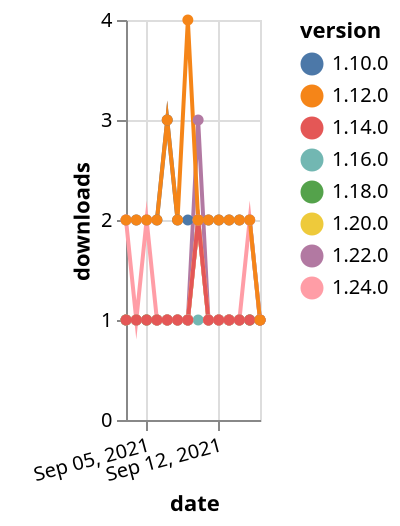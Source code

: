 {"$schema": "https://vega.github.io/schema/vega-lite/v5.json", "description": "A simple bar chart with embedded data.", "data": {"values": [{"date": "2021-09-03", "total": 171, "delta": 1, "version": "1.18.0"}, {"date": "2021-09-04", "total": 172, "delta": 1, "version": "1.18.0"}, {"date": "2021-09-05", "total": 173, "delta": 1, "version": "1.18.0"}, {"date": "2021-09-06", "total": 174, "delta": 1, "version": "1.18.0"}, {"date": "2021-09-07", "total": 175, "delta": 1, "version": "1.18.0"}, {"date": "2021-09-08", "total": 176, "delta": 1, "version": "1.18.0"}, {"date": "2021-09-09", "total": 177, "delta": 1, "version": "1.18.0"}, {"date": "2021-09-10", "total": 179, "delta": 2, "version": "1.18.0"}, {"date": "2021-09-11", "total": 180, "delta": 1, "version": "1.18.0"}, {"date": "2021-09-12", "total": 181, "delta": 1, "version": "1.18.0"}, {"date": "2021-09-13", "total": 182, "delta": 1, "version": "1.18.0"}, {"date": "2021-09-14", "total": 183, "delta": 1, "version": "1.18.0"}, {"date": "2021-09-15", "total": 184, "delta": 1, "version": "1.18.0"}, {"date": "2021-09-16", "total": 185, "delta": 1, "version": "1.18.0"}, {"date": "2021-09-03", "total": 164, "delta": 1, "version": "1.22.0"}, {"date": "2021-09-04", "total": 165, "delta": 1, "version": "1.22.0"}, {"date": "2021-09-05", "total": 166, "delta": 1, "version": "1.22.0"}, {"date": "2021-09-06", "total": 167, "delta": 1, "version": "1.22.0"}, {"date": "2021-09-07", "total": 168, "delta": 1, "version": "1.22.0"}, {"date": "2021-09-08", "total": 169, "delta": 1, "version": "1.22.0"}, {"date": "2021-09-09", "total": 170, "delta": 1, "version": "1.22.0"}, {"date": "2021-09-10", "total": 173, "delta": 3, "version": "1.22.0"}, {"date": "2021-09-11", "total": 174, "delta": 1, "version": "1.22.0"}, {"date": "2021-09-12", "total": 175, "delta": 1, "version": "1.22.0"}, {"date": "2021-09-13", "total": 176, "delta": 1, "version": "1.22.0"}, {"date": "2021-09-14", "total": 177, "delta": 1, "version": "1.22.0"}, {"date": "2021-09-15", "total": 178, "delta": 1, "version": "1.22.0"}, {"date": "2021-09-16", "total": 179, "delta": 1, "version": "1.22.0"}, {"date": "2021-09-03", "total": 2309, "delta": 2, "version": "1.10.0"}, {"date": "2021-09-04", "total": 2311, "delta": 2, "version": "1.10.0"}, {"date": "2021-09-05", "total": 2313, "delta": 2, "version": "1.10.0"}, {"date": "2021-09-06", "total": 2315, "delta": 2, "version": "1.10.0"}, {"date": "2021-09-07", "total": 2318, "delta": 3, "version": "1.10.0"}, {"date": "2021-09-08", "total": 2320, "delta": 2, "version": "1.10.0"}, {"date": "2021-09-09", "total": 2322, "delta": 2, "version": "1.10.0"}, {"date": "2021-09-10", "total": 2324, "delta": 2, "version": "1.10.0"}, {"date": "2021-09-11", "total": 2326, "delta": 2, "version": "1.10.0"}, {"date": "2021-09-12", "total": 2328, "delta": 2, "version": "1.10.0"}, {"date": "2021-09-13", "total": 2330, "delta": 2, "version": "1.10.0"}, {"date": "2021-09-14", "total": 2332, "delta": 2, "version": "1.10.0"}, {"date": "2021-09-15", "total": 2334, "delta": 2, "version": "1.10.0"}, {"date": "2021-09-16", "total": 2335, "delta": 1, "version": "1.10.0"}, {"date": "2021-09-03", "total": 148, "delta": 1, "version": "1.20.0"}, {"date": "2021-09-04", "total": 149, "delta": 1, "version": "1.20.0"}, {"date": "2021-09-05", "total": 150, "delta": 1, "version": "1.20.0"}, {"date": "2021-09-06", "total": 151, "delta": 1, "version": "1.20.0"}, {"date": "2021-09-07", "total": 152, "delta": 1, "version": "1.20.0"}, {"date": "2021-09-08", "total": 153, "delta": 1, "version": "1.20.0"}, {"date": "2021-09-09", "total": 154, "delta": 1, "version": "1.20.0"}, {"date": "2021-09-10", "total": 156, "delta": 2, "version": "1.20.0"}, {"date": "2021-09-11", "total": 157, "delta": 1, "version": "1.20.0"}, {"date": "2021-09-12", "total": 158, "delta": 1, "version": "1.20.0"}, {"date": "2021-09-13", "total": 159, "delta": 1, "version": "1.20.0"}, {"date": "2021-09-14", "total": 160, "delta": 1, "version": "1.20.0"}, {"date": "2021-09-15", "total": 161, "delta": 1, "version": "1.20.0"}, {"date": "2021-09-16", "total": 162, "delta": 1, "version": "1.20.0"}, {"date": "2021-09-03", "total": 175, "delta": 1, "version": "1.16.0"}, {"date": "2021-09-04", "total": 176, "delta": 1, "version": "1.16.0"}, {"date": "2021-09-05", "total": 177, "delta": 1, "version": "1.16.0"}, {"date": "2021-09-06", "total": 178, "delta": 1, "version": "1.16.0"}, {"date": "2021-09-07", "total": 179, "delta": 1, "version": "1.16.0"}, {"date": "2021-09-08", "total": 180, "delta": 1, "version": "1.16.0"}, {"date": "2021-09-09", "total": 181, "delta": 1, "version": "1.16.0"}, {"date": "2021-09-10", "total": 182, "delta": 1, "version": "1.16.0"}, {"date": "2021-09-11", "total": 183, "delta": 1, "version": "1.16.0"}, {"date": "2021-09-12", "total": 184, "delta": 1, "version": "1.16.0"}, {"date": "2021-09-13", "total": 185, "delta": 1, "version": "1.16.0"}, {"date": "2021-09-14", "total": 186, "delta": 1, "version": "1.16.0"}, {"date": "2021-09-15", "total": 187, "delta": 1, "version": "1.16.0"}, {"date": "2021-09-16", "total": 188, "delta": 1, "version": "1.16.0"}, {"date": "2021-09-03", "total": 116, "delta": 2, "version": "1.24.0"}, {"date": "2021-09-04", "total": 117, "delta": 1, "version": "1.24.0"}, {"date": "2021-09-05", "total": 119, "delta": 2, "version": "1.24.0"}, {"date": "2021-09-06", "total": 120, "delta": 1, "version": "1.24.0"}, {"date": "2021-09-07", "total": 121, "delta": 1, "version": "1.24.0"}, {"date": "2021-09-08", "total": 122, "delta": 1, "version": "1.24.0"}, {"date": "2021-09-09", "total": 123, "delta": 1, "version": "1.24.0"}, {"date": "2021-09-10", "total": 125, "delta": 2, "version": "1.24.0"}, {"date": "2021-09-11", "total": 126, "delta": 1, "version": "1.24.0"}, {"date": "2021-09-12", "total": 127, "delta": 1, "version": "1.24.0"}, {"date": "2021-09-13", "total": 128, "delta": 1, "version": "1.24.0"}, {"date": "2021-09-14", "total": 129, "delta": 1, "version": "1.24.0"}, {"date": "2021-09-15", "total": 131, "delta": 2, "version": "1.24.0"}, {"date": "2021-09-16", "total": 132, "delta": 1, "version": "1.24.0"}, {"date": "2021-09-03", "total": 227, "delta": 1, "version": "1.14.0"}, {"date": "2021-09-04", "total": 228, "delta": 1, "version": "1.14.0"}, {"date": "2021-09-05", "total": 229, "delta": 1, "version": "1.14.0"}, {"date": "2021-09-06", "total": 230, "delta": 1, "version": "1.14.0"}, {"date": "2021-09-07", "total": 231, "delta": 1, "version": "1.14.0"}, {"date": "2021-09-08", "total": 232, "delta": 1, "version": "1.14.0"}, {"date": "2021-09-09", "total": 233, "delta": 1, "version": "1.14.0"}, {"date": "2021-09-10", "total": 235, "delta": 2, "version": "1.14.0"}, {"date": "2021-09-11", "total": 236, "delta": 1, "version": "1.14.0"}, {"date": "2021-09-12", "total": 237, "delta": 1, "version": "1.14.0"}, {"date": "2021-09-13", "total": 238, "delta": 1, "version": "1.14.0"}, {"date": "2021-09-14", "total": 239, "delta": 1, "version": "1.14.0"}, {"date": "2021-09-15", "total": 240, "delta": 1, "version": "1.14.0"}, {"date": "2021-09-16", "total": 241, "delta": 1, "version": "1.14.0"}, {"date": "2021-09-03", "total": 2423, "delta": 2, "version": "1.12.0"}, {"date": "2021-09-04", "total": 2425, "delta": 2, "version": "1.12.0"}, {"date": "2021-09-05", "total": 2427, "delta": 2, "version": "1.12.0"}, {"date": "2021-09-06", "total": 2429, "delta": 2, "version": "1.12.0"}, {"date": "2021-09-07", "total": 2432, "delta": 3, "version": "1.12.0"}, {"date": "2021-09-08", "total": 2434, "delta": 2, "version": "1.12.0"}, {"date": "2021-09-09", "total": 2438, "delta": 4, "version": "1.12.0"}, {"date": "2021-09-10", "total": 2440, "delta": 2, "version": "1.12.0"}, {"date": "2021-09-11", "total": 2442, "delta": 2, "version": "1.12.0"}, {"date": "2021-09-12", "total": 2444, "delta": 2, "version": "1.12.0"}, {"date": "2021-09-13", "total": 2446, "delta": 2, "version": "1.12.0"}, {"date": "2021-09-14", "total": 2448, "delta": 2, "version": "1.12.0"}, {"date": "2021-09-15", "total": 2450, "delta": 2, "version": "1.12.0"}, {"date": "2021-09-16", "total": 2451, "delta": 1, "version": "1.12.0"}]}, "width": "container", "mark": {"type": "line", "point": {"filled": true}}, "encoding": {"x": {"field": "date", "type": "temporal", "timeUnit": "yearmonthdate", "title": "date", "axis": {"labelAngle": -15}}, "y": {"field": "delta", "type": "quantitative", "title": "downloads"}, "color": {"field": "version", "type": "nominal"}, "tooltip": {"field": "delta"}}}